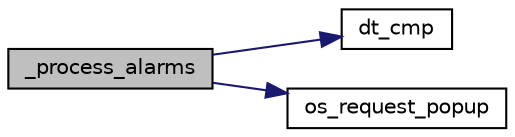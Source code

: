 digraph "_process_alarms"
{
 // LATEX_PDF_SIZE
  bgcolor="transparent";
  edge [fontname="Helvetica",fontsize="10",labelfontname="Helvetica",labelfontsize="10"];
  node [fontname="Helvetica",fontsize="10",shape=record];
  rankdir="LR";
  Node1 [label="_process_alarms",height=0.2,width=0.4,color="black", fillcolor="grey75", style="filled", fontcolor="black",tooltip=" "];
  Node1 -> Node2 [color="midnightblue",fontsize="10",style="solid",fontname="Helvetica"];
  Node2 [label="dt_cmp",height=0.2,width=0.4,color="black",URL="$dates_8c.html#a93d949a40d0d552df342b0dadb4a1a52",tooltip="Compares given dates based on given flag Example:"];
  Node1 -> Node3 [color="midnightblue",fontsize="10",style="solid",fontname="Helvetica"];
  Node3 [label="os_request_popup",height=0.2,width=0.4,color="black",URL="$state_8c.html#aa3df9a73a804182b4022f9dc30de9f77",tooltip=" "];
}
